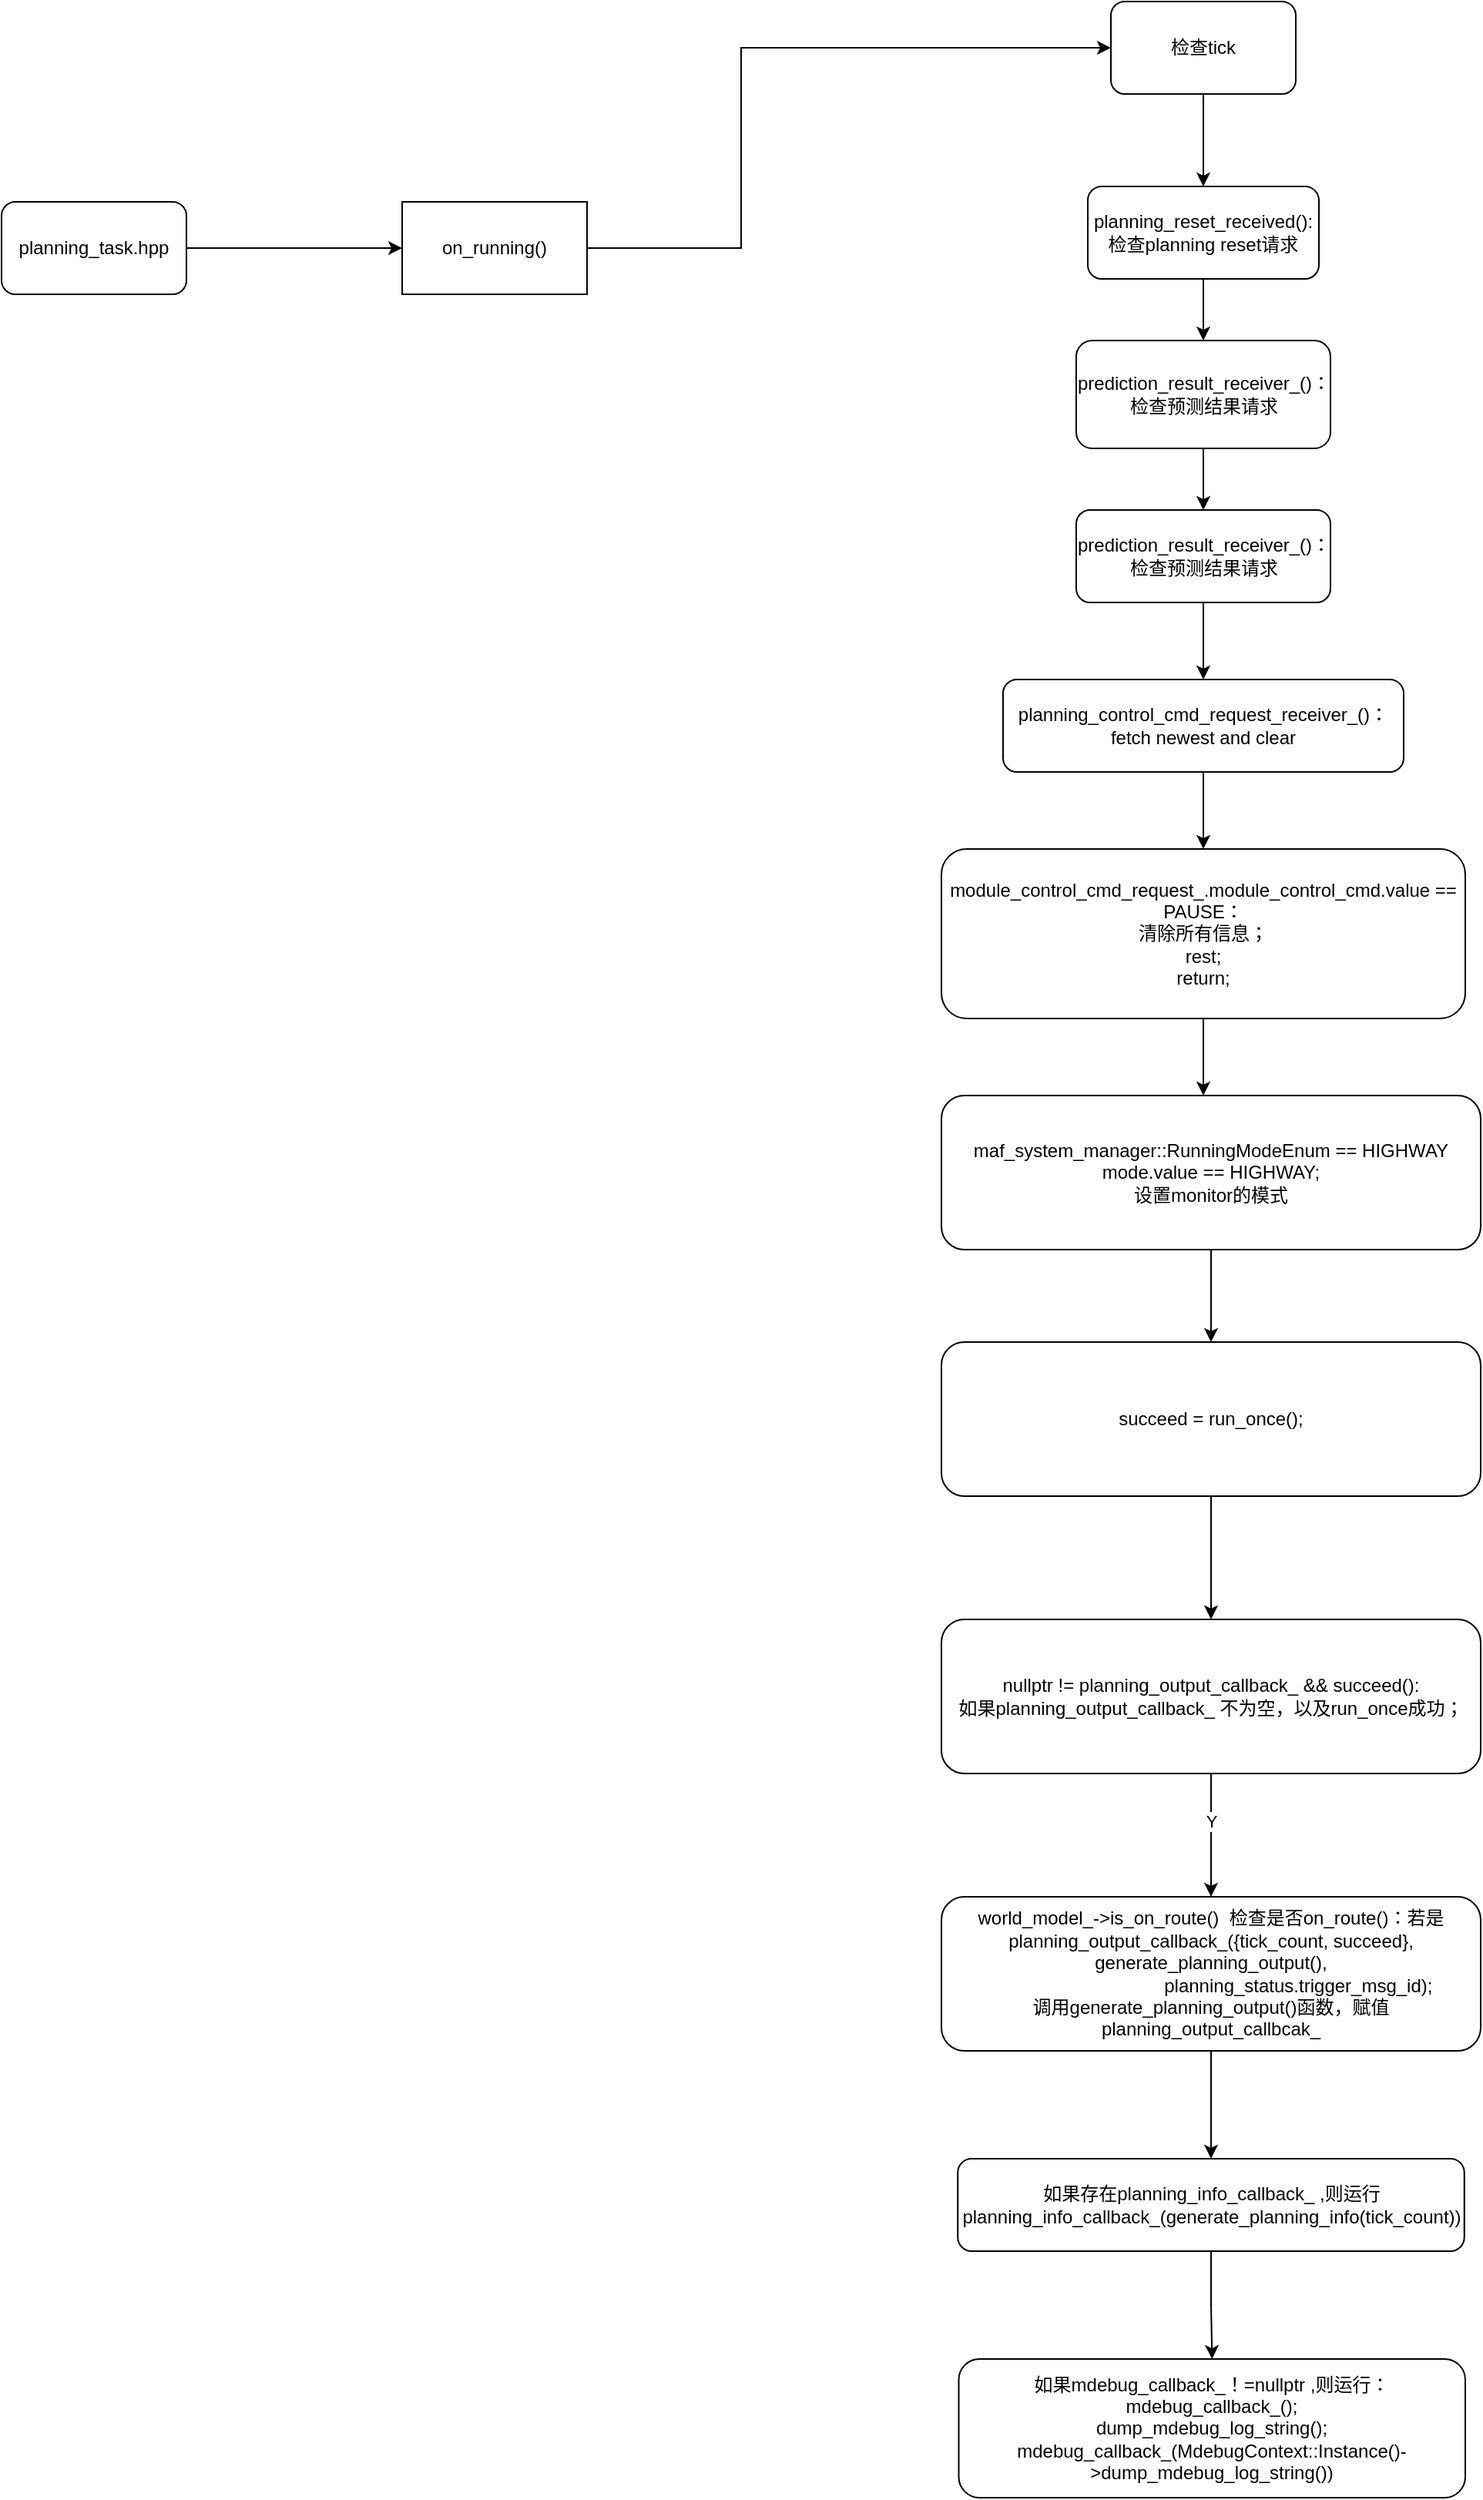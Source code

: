 <mxfile version="17.4.0" type="github"><diagram id="B09sw1SsMUYjTHlAmRYq" name="第 1 页"><mxGraphModel dx="1631" dy="383" grid="1" gridSize="10" guides="1" tooltips="1" connect="1" arrows="1" fold="1" page="1" pageScale="1" pageWidth="827" pageHeight="1169" math="0" shadow="0"><root><mxCell id="0"/><mxCell id="1" parent="0"/><mxCell id="N2syd4eXTpZnAMuXH_85-2" style="edgeStyle=orthogonalEdgeStyle;rounded=0;orthogonalLoop=1;jettySize=auto;html=1;entryX=0;entryY=0.5;entryDx=0;entryDy=0;" edge="1" parent="1" source="N2syd4eXTpZnAMuXH_85-1" target="N2syd4eXTpZnAMuXH_85-3"><mxGeometry relative="1" as="geometry"><mxPoint x="-500" y="260" as="targetPoint"/></mxGeometry></mxCell><mxCell id="N2syd4eXTpZnAMuXH_85-1" value="planning_task.hpp" style="rounded=1;whiteSpace=wrap;html=1;" vertex="1" parent="1"><mxGeometry x="-690" y="220" width="120" height="60" as="geometry"/></mxCell><mxCell id="N2syd4eXTpZnAMuXH_85-6" style="edgeStyle=orthogonalEdgeStyle;rounded=0;orthogonalLoop=1;jettySize=auto;html=1;entryX=0;entryY=0.5;entryDx=0;entryDy=0;" edge="1" parent="1" source="N2syd4eXTpZnAMuXH_85-3" target="N2syd4eXTpZnAMuXH_85-5"><mxGeometry relative="1" as="geometry"><Array as="points"><mxPoint x="-210" y="250"/><mxPoint x="-210" y="120"/></Array></mxGeometry></mxCell><mxCell id="N2syd4eXTpZnAMuXH_85-3" value="on_running()" style="rounded=0;whiteSpace=wrap;html=1;" vertex="1" parent="1"><mxGeometry x="-430" y="220" width="120" height="60" as="geometry"/></mxCell><mxCell id="N2syd4eXTpZnAMuXH_85-8" value="" style="edgeStyle=orthogonalEdgeStyle;rounded=0;orthogonalLoop=1;jettySize=auto;html=1;" edge="1" parent="1" source="N2syd4eXTpZnAMuXH_85-5" target="N2syd4eXTpZnAMuXH_85-7"><mxGeometry relative="1" as="geometry"/></mxCell><mxCell id="N2syd4eXTpZnAMuXH_85-5" value="检查tick" style="rounded=1;whiteSpace=wrap;html=1;" vertex="1" parent="1"><mxGeometry x="30" y="90" width="120" height="60" as="geometry"/></mxCell><mxCell id="N2syd4eXTpZnAMuXH_85-10" value="" style="edgeStyle=orthogonalEdgeStyle;rounded=0;orthogonalLoop=1;jettySize=auto;html=1;" edge="1" parent="1" source="N2syd4eXTpZnAMuXH_85-7" target="N2syd4eXTpZnAMuXH_85-9"><mxGeometry relative="1" as="geometry"/></mxCell><mxCell id="N2syd4eXTpZnAMuXH_85-7" value="planning_reset_received():&lt;br&gt;检查planning reset请求" style="rounded=1;whiteSpace=wrap;html=1;" vertex="1" parent="1"><mxGeometry x="15" y="210" width="150" height="60" as="geometry"/></mxCell><mxCell id="N2syd4eXTpZnAMuXH_85-12" value="" style="edgeStyle=orthogonalEdgeStyle;rounded=0;orthogonalLoop=1;jettySize=auto;html=1;" edge="1" parent="1" source="N2syd4eXTpZnAMuXH_85-9" target="N2syd4eXTpZnAMuXH_85-11"><mxGeometry relative="1" as="geometry"/></mxCell><mxCell id="N2syd4eXTpZnAMuXH_85-9" value="prediction_result_receiver_()：&lt;br&gt;检查预测结果请求" style="rounded=1;whiteSpace=wrap;html=1;" vertex="1" parent="1"><mxGeometry x="7.5" y="310" width="165" height="70" as="geometry"/></mxCell><mxCell id="N2syd4eXTpZnAMuXH_85-16" value="" style="edgeStyle=orthogonalEdgeStyle;rounded=0;orthogonalLoop=1;jettySize=auto;html=1;" edge="1" parent="1" source="N2syd4eXTpZnAMuXH_85-11" target="N2syd4eXTpZnAMuXH_85-15"><mxGeometry relative="1" as="geometry"/></mxCell><mxCell id="N2syd4eXTpZnAMuXH_85-11" value="prediction_result_receiver_()：&lt;br&gt;检查预测结果请求" style="rounded=1;whiteSpace=wrap;html=1;" vertex="1" parent="1"><mxGeometry x="7.5" y="420" width="165" height="60" as="geometry"/></mxCell><mxCell id="N2syd4eXTpZnAMuXH_85-18" value="" style="edgeStyle=orthogonalEdgeStyle;rounded=0;orthogonalLoop=1;jettySize=auto;html=1;" edge="1" parent="1" source="N2syd4eXTpZnAMuXH_85-15" target="N2syd4eXTpZnAMuXH_85-17"><mxGeometry relative="1" as="geometry"/></mxCell><mxCell id="N2syd4eXTpZnAMuXH_85-15" value="planning_control_cmd_request_receiver_()：&lt;br&gt;fetch newest and clear" style="rounded=1;whiteSpace=wrap;html=1;" vertex="1" parent="1"><mxGeometry x="-40" y="530" width="260" height="60" as="geometry"/></mxCell><mxCell id="N2syd4eXTpZnAMuXH_85-19" style="edgeStyle=orthogonalEdgeStyle;rounded=0;orthogonalLoop=1;jettySize=auto;html=1;" edge="1" parent="1" source="N2syd4eXTpZnAMuXH_85-17"><mxGeometry relative="1" as="geometry"><mxPoint x="90" y="800" as="targetPoint"/></mxGeometry></mxCell><mxCell id="N2syd4eXTpZnAMuXH_85-17" value="module_control_cmd_request_.module_control_cmd.value == PAUSE：&lt;br&gt;清除所有信息；&lt;br&gt;rest;&lt;br&gt;return;" style="rounded=1;whiteSpace=wrap;html=1;" vertex="1" parent="1"><mxGeometry x="-80" y="640" width="340" height="110" as="geometry"/></mxCell><mxCell id="N2syd4eXTpZnAMuXH_85-22" value="" style="edgeStyle=orthogonalEdgeStyle;rounded=0;orthogonalLoop=1;jettySize=auto;html=1;" edge="1" parent="1" source="N2syd4eXTpZnAMuXH_85-20" target="N2syd4eXTpZnAMuXH_85-21"><mxGeometry relative="1" as="geometry"/></mxCell><mxCell id="N2syd4eXTpZnAMuXH_85-20" value="&lt;br&gt;maf_system_manager::RunningModeEnum == HIGHWAY&lt;br&gt;mode.value == HIGHWAY;&lt;br&gt;设置monitor的模式&lt;br&gt;&lt;br&gt;" style="rounded=1;whiteSpace=wrap;html=1;" vertex="1" parent="1"><mxGeometry x="-80" y="800" width="350" height="100" as="geometry"/></mxCell><mxCell id="N2syd4eXTpZnAMuXH_85-24" value="" style="edgeStyle=orthogonalEdgeStyle;rounded=0;orthogonalLoop=1;jettySize=auto;html=1;" edge="1" parent="1" source="N2syd4eXTpZnAMuXH_85-21" target="N2syd4eXTpZnAMuXH_85-23"><mxGeometry relative="1" as="geometry"/></mxCell><mxCell id="N2syd4eXTpZnAMuXH_85-21" value="succeed = run_once();&lt;br&gt;" style="rounded=1;whiteSpace=wrap;html=1;" vertex="1" parent="1"><mxGeometry x="-80" y="960" width="350" height="100" as="geometry"/></mxCell><mxCell id="N2syd4eXTpZnAMuXH_85-26" value="" style="edgeStyle=orthogonalEdgeStyle;rounded=0;orthogonalLoop=1;jettySize=auto;html=1;" edge="1" parent="1" source="N2syd4eXTpZnAMuXH_85-23" target="N2syd4eXTpZnAMuXH_85-25"><mxGeometry relative="1" as="geometry"/></mxCell><mxCell id="N2syd4eXTpZnAMuXH_85-27" value="Y" style="edgeLabel;html=1;align=center;verticalAlign=middle;resizable=0;points=[];" vertex="1" connectable="0" parent="N2syd4eXTpZnAMuXH_85-26"><mxGeometry x="-0.242" relative="1" as="geometry"><mxPoint as="offset"/></mxGeometry></mxCell><mxCell id="N2syd4eXTpZnAMuXH_85-23" value="nullptr != planning_output_callback_ &amp;amp;&amp;amp; succeed():&lt;br&gt;如果planning_output_callback_ 不为空，以及run_once成功；&lt;br&gt;" style="rounded=1;whiteSpace=wrap;html=1;" vertex="1" parent="1"><mxGeometry x="-80" y="1140" width="350" height="100" as="geometry"/></mxCell><mxCell id="N2syd4eXTpZnAMuXH_85-29" value="" style="edgeStyle=orthogonalEdgeStyle;rounded=0;orthogonalLoop=1;jettySize=auto;html=1;" edge="1" parent="1" source="N2syd4eXTpZnAMuXH_85-25" target="N2syd4eXTpZnAMuXH_85-28"><mxGeometry relative="1" as="geometry"/></mxCell><mxCell id="N2syd4eXTpZnAMuXH_85-25" value="world_model_-&amp;gt;is_on_route()&amp;nbsp; 检查是否on_route()：若是&lt;br&gt;&lt;div&gt;planning_output_callback_({tick_count, succeed}, generate_planning_output(),&lt;/div&gt;&lt;div&gt;&amp;nbsp; &amp;nbsp; &amp;nbsp; &amp;nbsp; &amp;nbsp; &amp;nbsp; &amp;nbsp; &amp;nbsp; &amp;nbsp; &amp;nbsp; &amp;nbsp; &amp;nbsp; &amp;nbsp; &amp;nbsp; &amp;nbsp; &amp;nbsp; &amp;nbsp; planning_status.trigger_msg_id);&lt;/div&gt;&lt;div&gt;调用generate_planning_output()函数，赋值planning_output_callbcak_&lt;/div&gt;" style="rounded=1;whiteSpace=wrap;html=1;" vertex="1" parent="1"><mxGeometry x="-80" y="1320" width="350" height="100" as="geometry"/></mxCell><mxCell id="N2syd4eXTpZnAMuXH_85-31" value="" style="edgeStyle=orthogonalEdgeStyle;rounded=0;orthogonalLoop=1;jettySize=auto;html=1;" edge="1" parent="1" source="N2syd4eXTpZnAMuXH_85-28" target="N2syd4eXTpZnAMuXH_85-30"><mxGeometry relative="1" as="geometry"/></mxCell><mxCell id="N2syd4eXTpZnAMuXH_85-28" value="如果存在planning_info_callback_ ,则运行planning_info_callback_(generate_planning_info(tick_count))" style="rounded=1;whiteSpace=wrap;html=1;" vertex="1" parent="1"><mxGeometry x="-69.37" y="1490" width="328.75" height="60" as="geometry"/></mxCell><mxCell id="N2syd4eXTpZnAMuXH_85-30" value="如果mdebug_callback_！=nullptr ,则运行：&lt;br&gt;mdebug_callback_();&lt;br&gt;dump_mdebug_log_string();&lt;br&gt;mdebug_callback_(MdebugContext::Instance()-&amp;gt;dump_mdebug_log_string())" style="rounded=1;whiteSpace=wrap;html=1;" vertex="1" parent="1"><mxGeometry x="-68.75" y="1620" width="328.75" height="90" as="geometry"/></mxCell></root></mxGraphModel></diagram></mxfile>